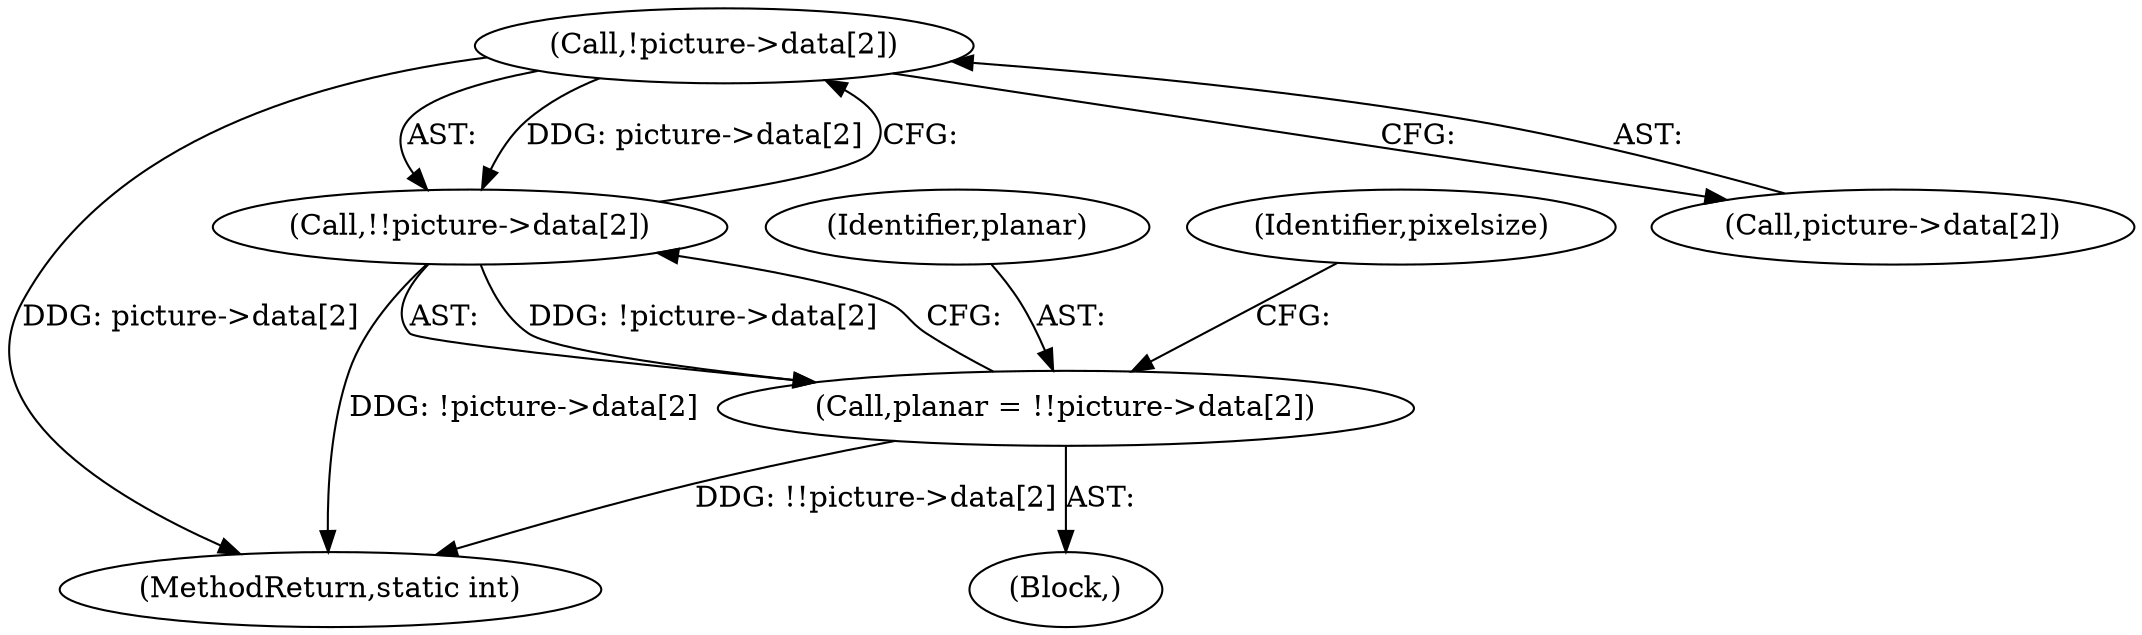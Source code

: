 digraph "0_FFmpeg_fe448cd28d674c3eff3072552eae366d0b659ce9@array" {
"1000533" [label="(Call,!picture->data[2])"];
"1000532" [label="(Call,!!picture->data[2])"];
"1000530" [label="(Call,planar = !!picture->data[2])"];
"1000531" [label="(Identifier,planar)"];
"1000530" [label="(Call,planar = !!picture->data[2])"];
"1000532" [label="(Call,!!picture->data[2])"];
"1001114" [label="(MethodReturn,static int)"];
"1000534" [label="(Call,picture->data[2])"];
"1000533" [label="(Call,!picture->data[2])"];
"1000474" [label="(Block,)"];
"1000541" [label="(Identifier,pixelsize)"];
"1000533" -> "1000532"  [label="AST: "];
"1000533" -> "1000534"  [label="CFG: "];
"1000534" -> "1000533"  [label="AST: "];
"1000532" -> "1000533"  [label="CFG: "];
"1000533" -> "1001114"  [label="DDG: picture->data[2]"];
"1000533" -> "1000532"  [label="DDG: picture->data[2]"];
"1000532" -> "1000530"  [label="AST: "];
"1000530" -> "1000532"  [label="CFG: "];
"1000532" -> "1001114"  [label="DDG: !picture->data[2]"];
"1000532" -> "1000530"  [label="DDG: !picture->data[2]"];
"1000530" -> "1000474"  [label="AST: "];
"1000531" -> "1000530"  [label="AST: "];
"1000541" -> "1000530"  [label="CFG: "];
"1000530" -> "1001114"  [label="DDG: !!picture->data[2]"];
}
